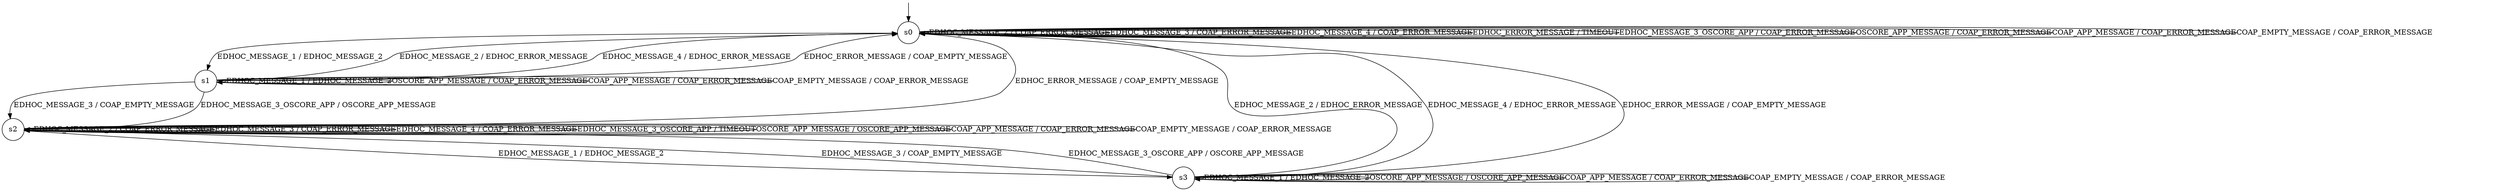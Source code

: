 digraph g {

	s0 [shape="circle" label="s0"];
	s1 [shape="circle" label="s1"];
	s2 [shape="circle" label="s2"];
	s3 [shape="circle" label="s3"];
	s0 -> s1 [label="EDHOC_MESSAGE_1 / EDHOC_MESSAGE_2"];
	s0 -> s0 [label="EDHOC_MESSAGE_2 / COAP_ERROR_MESSAGE"];
	s0 -> s0 [label="EDHOC_MESSAGE_3 / COAP_ERROR_MESSAGE"];
	s0 -> s0 [label="EDHOC_MESSAGE_4 / COAP_ERROR_MESSAGE"];
	s0 -> s0 [label="EDHOC_ERROR_MESSAGE / TIMEOUT"];
	s0 -> s0 [label="EDHOC_MESSAGE_3_OSCORE_APP / COAP_ERROR_MESSAGE"];
	s0 -> s0 [label="OSCORE_APP_MESSAGE / COAP_ERROR_MESSAGE"];
	s0 -> s0 [label="COAP_APP_MESSAGE / COAP_ERROR_MESSAGE"];
	s0 -> s0 [label="COAP_EMPTY_MESSAGE / COAP_ERROR_MESSAGE"];
	s1 -> s1 [label="EDHOC_MESSAGE_1 / EDHOC_MESSAGE_2"];
	s1 -> s0 [label="EDHOC_MESSAGE_2 / EDHOC_ERROR_MESSAGE"];
	s1 -> s2 [label="EDHOC_MESSAGE_3 / COAP_EMPTY_MESSAGE"];
	s1 -> s0 [label="EDHOC_MESSAGE_4 / EDHOC_ERROR_MESSAGE"];
	s1 -> s0 [label="EDHOC_ERROR_MESSAGE / COAP_EMPTY_MESSAGE"];
	s1 -> s2 [label="EDHOC_MESSAGE_3_OSCORE_APP / OSCORE_APP_MESSAGE"];
	s1 -> s1 [label="OSCORE_APP_MESSAGE / COAP_ERROR_MESSAGE"];
	s1 -> s1 [label="COAP_APP_MESSAGE / COAP_ERROR_MESSAGE"];
	s1 -> s1 [label="COAP_EMPTY_MESSAGE / COAP_ERROR_MESSAGE"];
	s2 -> s3 [label="EDHOC_MESSAGE_1 / EDHOC_MESSAGE_2"];
	s2 -> s2 [label="EDHOC_MESSAGE_2 / COAP_ERROR_MESSAGE"];
	s2 -> s2 [label="EDHOC_MESSAGE_3 / COAP_ERROR_MESSAGE"];
	s2 -> s2 [label="EDHOC_MESSAGE_4 / COAP_ERROR_MESSAGE"];
	s2 -> s0 [label="EDHOC_ERROR_MESSAGE / COAP_EMPTY_MESSAGE"];
	s2 -> s2 [label="EDHOC_MESSAGE_3_OSCORE_APP / TIMEOUT"];
	s2 -> s2 [label="OSCORE_APP_MESSAGE / OSCORE_APP_MESSAGE"];
	s2 -> s2 [label="COAP_APP_MESSAGE / COAP_ERROR_MESSAGE"];
	s2 -> s2 [label="COAP_EMPTY_MESSAGE / COAP_ERROR_MESSAGE"];
	s3 -> s3 [label="EDHOC_MESSAGE_1 / EDHOC_MESSAGE_2"];
	s3 -> s0 [label="EDHOC_MESSAGE_2 / EDHOC_ERROR_MESSAGE"];
	s3 -> s2 [label="EDHOC_MESSAGE_3 / COAP_EMPTY_MESSAGE"];
	s3 -> s0 [label="EDHOC_MESSAGE_4 / EDHOC_ERROR_MESSAGE"];
	s3 -> s0 [label="EDHOC_ERROR_MESSAGE / COAP_EMPTY_MESSAGE"];
	s3 -> s2 [label="EDHOC_MESSAGE_3_OSCORE_APP / OSCORE_APP_MESSAGE"];
	s3 -> s3 [label="OSCORE_APP_MESSAGE / OSCORE_APP_MESSAGE"];
	s3 -> s3 [label="COAP_APP_MESSAGE / COAP_ERROR_MESSAGE"];
	s3 -> s3 [label="COAP_EMPTY_MESSAGE / COAP_ERROR_MESSAGE"];

__start0 [label="" shape="none" width="0" height="0"];
__start0 -> s0;

}
